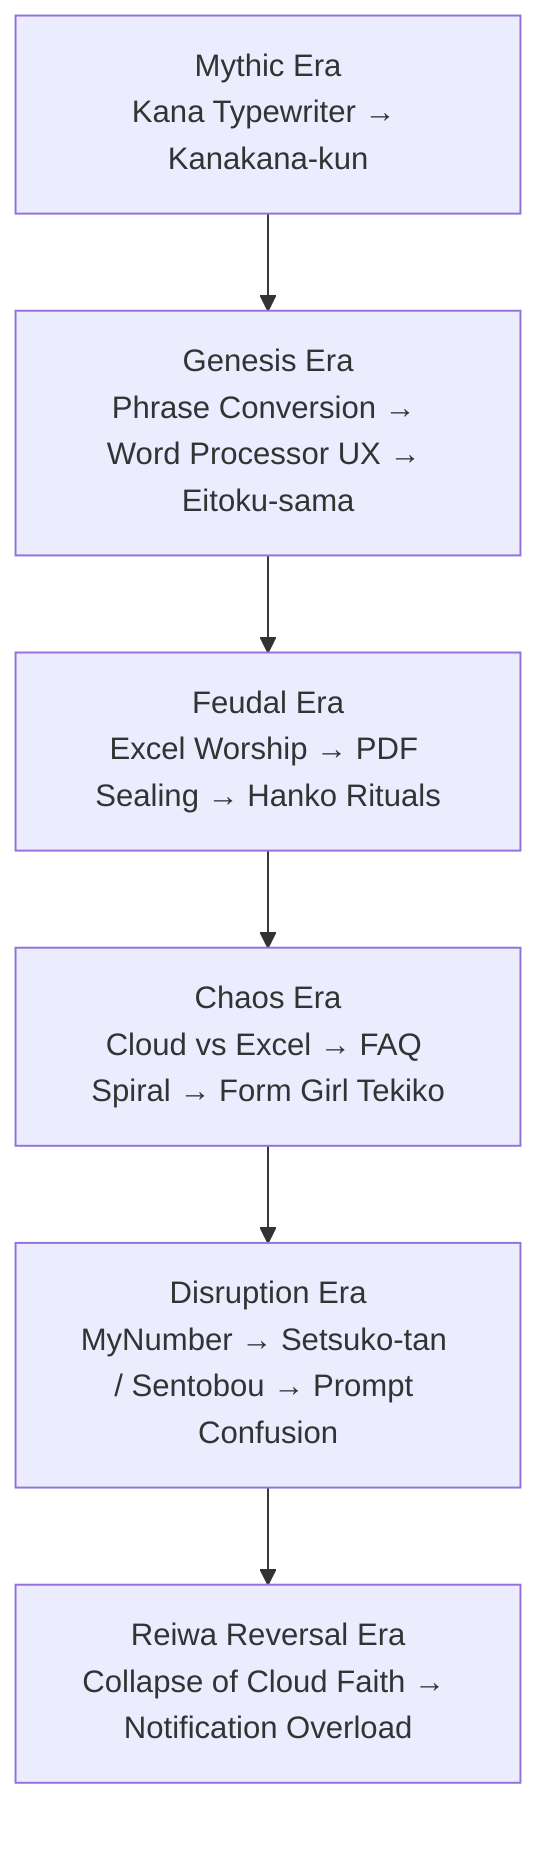 graph TD
  %% Era Blocks
  A[Mythic Era\nKana Typewriter → Kanakana-kun]
  B[Genesis Era\nPhrase Conversion → Word Processor UX → Eitoku-sama]
  C[Feudal Era\nExcel Worship → PDF Sealing → Hanko Rituals]
  D[Chaos Era\nCloud vs Excel → FAQ Spiral → Form Girl Tekiko]
  E[Disruption Era\nMyNumber → Setsuko-tan / Sentobou → Prompt Confusion]
  F[Reiwa Reversal Era\nCollapse of Cloud Faith → Notification Overload]

  %% Timeline
  A --> B --> C --> D --> E --> F